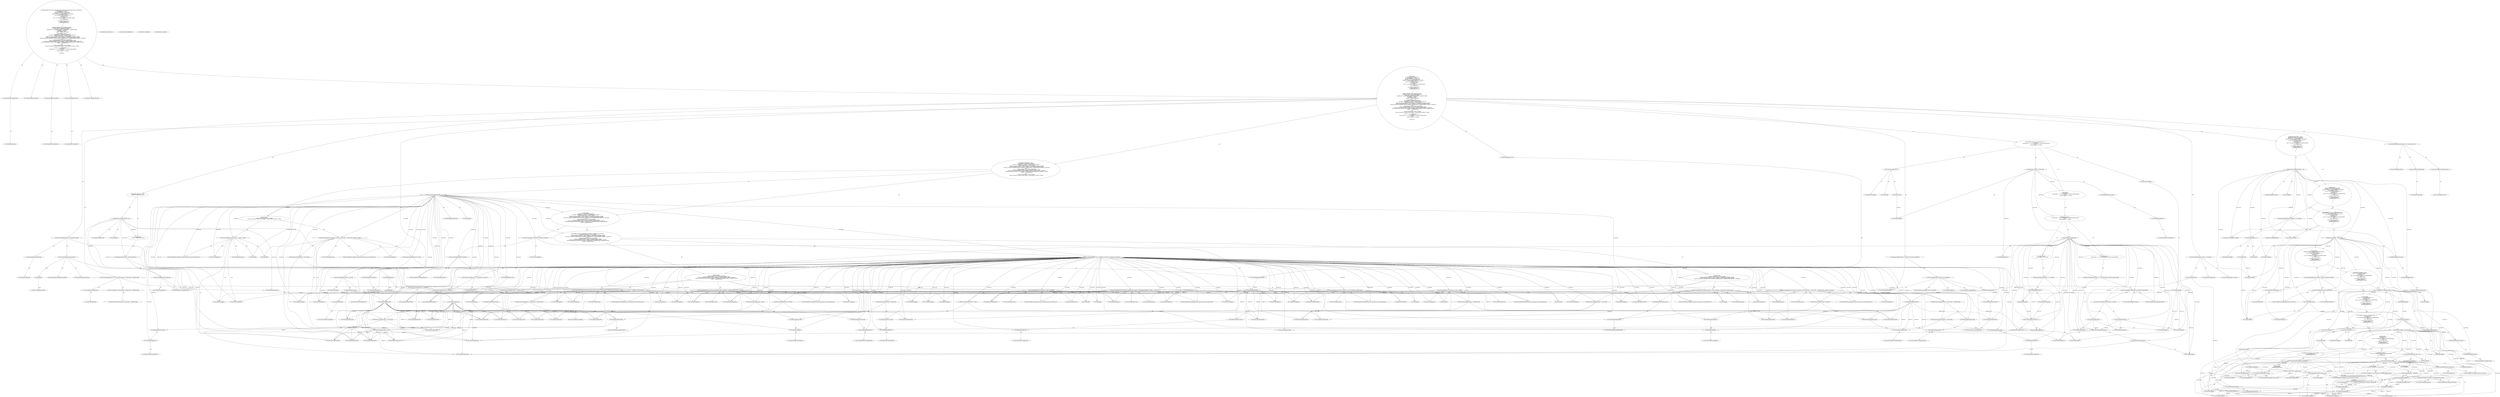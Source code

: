 digraph "getCommandline#?,String[],File[]" {
0 [label="2:CtVirtualElement@String[]" shape=ellipse]
1 [label="2:CtArrayTypeReferenceImpl@String[]" shape=ellipse]
2 [label="2:CtVirtualElement@getCommandline" shape=ellipse]
3 [label="2:CtParameterImpl@String[] srcFiles" shape=ellipse]
4 [label="2:CtArrayTypeReferenceImpl@String[]" shape=ellipse]
5 [label="2:CtParameterImpl@File[] baseDirs" shape=ellipse]
6 [label="2:CtArrayTypeReferenceImpl@File[]" shape=ellipse]
7 [label="2:CtTypeReferenceImpl@TaskException" shape=ellipse]
8 [label="3:CtTypeReferenceImpl@ArrayList" shape=ellipse]
9 [label="3:CtTypeReferenceImpl@ArrayList" shape=ellipse]
10 [label="3:CtConstructorCallImpl@new ArrayList()" shape=ellipse]
11 [label="3:CtVirtualElement@targets" shape=ellipse]
12 [label="3:CtLocalVariableImpl@ArrayList targets = new ArrayList()" shape=ellipse]
13 [label="4:CtFieldReadImpl@targetFilePos" shape=ellipse]
14 [label="4:CtLiteralImpl@null" shape=ellipse]
15 [label="4:CtBinaryOperatorImpl@targetFilePos != null" shape=ellipse]
16 [label="5:CtTypeReferenceImpl@Hashtable" shape=ellipse]
17 [label="5:CtTypeReferenceImpl@Hashtable" shape=ellipse]
18 [label="5:CtConstructorCallImpl@new Hashtable()" shape=ellipse]
19 [label="5:CtVirtualElement@addedFiles" shape=ellipse]
20 [label="5:CtLocalVariableImpl@Hashtable addedFiles = new Hashtable()" shape=ellipse]
21 [label="6:CtTypeReferenceImpl@int" shape=ellipse]
22 [label="6:CtLiteralImpl@0" shape=ellipse]
23 [label="6:CtVirtualElement@i" shape=ellipse]
24 [label="6:CtLocalVariableImpl@int i = 0" shape=ellipse]
25 [label="6:CtVariableReadImpl@i" shape=ellipse]
26 [label="6:CtVariableReadImpl@srcFiles" shape=ellipse]
27 [label="6:CtParameterReferenceImpl@srcFiles" shape=ellipse]
28 [label="6:CtFieldReadImpl@srcFiles.length" shape=ellipse]
29 [label="6:CtBinaryOperatorImpl@i < srcFiles.length" shape=ellipse]
30 [label="6:CtVariableWriteImpl@i" shape=ellipse]
31 [label="6:CtUnaryOperatorImpl@i++" shape=ellipse]
32 [label="7:CtVirtualElement@String[]" shape=ellipse]
33 [label="7:CtArrayTypeReferenceImpl@String[]" shape=ellipse]
34 [label="7:CtExecutableReferenceImpl@mapFileName(java.lang.String)" shape=ellipse]
35 [label="7:CtVirtualElement@mapFileName" shape=ellipse]
36 [label="7:CtFieldReadImpl@mapper" shape=ellipse]
37 [label="7:CtVariableReadImpl@srcFiles" shape=ellipse]
38 [label="7:CtVariableReadImpl@i" shape=ellipse]
39 [label="7:CtArrayReadImpl@srcFiles[i]" shape=ellipse]
40 [label="7:CtInvocationImpl@mapper.mapFileName(srcFiles[i])" shape=ellipse]
41 [label="7:CtVirtualElement@subTargets" shape=ellipse]
42 [label="7:CtLocalVariableImpl@String[] subTargets = mapper.mapFileName(srcFiles[i])" shape=ellipse]
43 [label="8:CtVariableReadImpl@subTargets" shape=ellipse]
44 [label="8:CtLiteralImpl@null" shape=ellipse]
45 [label="8:CtBinaryOperatorImpl@subTargets != null" shape=ellipse]
46 [label="9:CtTypeReferenceImpl@int" shape=ellipse]
47 [label="9:CtLiteralImpl@0" shape=ellipse]
48 [label="9:CtVirtualElement@j" shape=ellipse]
49 [label="9:CtLocalVariableImpl@int j = 0" shape=ellipse]
50 [label="9:CtVariableReadImpl@j" shape=ellipse]
51 [label="9:CtVariableReadImpl@subTargets" shape=ellipse]
52 [label="9:CtLocalVariableReferenceImpl@subTargets" shape=ellipse]
53 [label="9:CtFieldReadImpl@subTargets.length" shape=ellipse]
54 [label="9:CtBinaryOperatorImpl@j < subTargets.length" shape=ellipse]
55 [label="9:CtVariableWriteImpl@j" shape=ellipse]
56 [label="9:CtUnaryOperatorImpl@j++" shape=ellipse]
57 [label="10:CtTypeReferenceImpl@String" shape=ellipse]
58 [label="10:CtLiteralImpl@null" shape=ellipse]
59 [label="10:CtVirtualElement@name" shape=ellipse]
60 [label="10:CtLocalVariableImpl@String name = null" shape=ellipse]
61 [label="11:CtFieldReadImpl@relative" shape=ellipse]
62 [label="11:CtUnaryOperatorImpl@!relative" shape=ellipse]
63 [label="12:CtVariableWriteImpl@name" shape=ellipse]
64 [label="12:CtExecutableReferenceImpl@getAbsolutePath()" shape=ellipse]
65 [label="12:CtVirtualElement@getAbsolutePath" shape=ellipse]
66 [label="12:CtTypeReferenceImpl@File" shape=ellipse]
67 [label="12:CtFieldReadImpl@destDir" shape=ellipse]
68 [label="12:CtVariableReadImpl@subTargets" shape=ellipse]
69 [label="12:CtVariableReadImpl@j" shape=ellipse]
70 [label="12:CtArrayReadImpl@subTargets[j]" shape=ellipse]
71 [label="12:CtConstructorCallImpl@new File(destDir, subTargets[j])" shape=ellipse]
72 [label="12:CtInvocationImpl@new File(destDir, subTargets[j]).getAbsolutePath()" shape=ellipse]
73 [label="12:CtAssignmentImpl@name = new File(destDir, subTargets[j]).getAbsolutePath()" shape=ellipse]
74 [label="11:CtBlockImpl@\{
    name = new File(destDir, subTargets[j]).getAbsolutePath();
\}" shape=ellipse]
75 [label="14:CtVariableWriteImpl@name" shape=ellipse]
76 [label="14:CtVariableReadImpl@subTargets" shape=ellipse]
77 [label="14:CtVariableReadImpl@j" shape=ellipse]
78 [label="14:CtArrayReadImpl@subTargets[j]" shape=ellipse]
79 [label="14:CtAssignmentImpl@name = subTargets[j]" shape=ellipse]
80 [label="13:CtBlockImpl@\{
    name = subTargets[j];
\}" shape=ellipse]
81 [label="11:CtIfImpl@if (!relative) \{
    name = new File(destDir, subTargets[j]).getAbsolutePath();
\} else \{
    name = subTargets[j];
\}" shape=ellipse]
82 [label="16:CtExecutableReferenceImpl@contains(java.lang.String)" shape=ellipse]
83 [label="16:CtVirtualElement@contains" shape=ellipse]
84 [label="16:CtVariableReadImpl@addedFiles" shape=ellipse]
85 [label="16:CtVariableReadImpl@name" shape=ellipse]
86 [label="16:CtInvocationImpl@addedFiles.contains(name)" shape=ellipse]
87 [label="16:CtUnaryOperatorImpl@!addedFiles.contains(name)" shape=ellipse]
88 [label="17:CtExecutableReferenceImpl@add(java.lang.String)" shape=ellipse]
89 [label="17:CtVirtualElement@add" shape=ellipse]
90 [label="17:CtVariableReadImpl@targets" shape=ellipse]
91 [label="17:CtVariableReadImpl@name" shape=ellipse]
92 [label="17:CtInvocationImpl@targets.add(name)" shape=ellipse]
93 [label="18:CtExecutableReferenceImpl@put(java.lang.String,java.lang.String)" shape=ellipse]
94 [label="18:CtVirtualElement@put" shape=ellipse]
95 [label="18:CtVariableReadImpl@addedFiles" shape=ellipse]
96 [label="18:CtVariableReadImpl@name" shape=ellipse]
97 [label="18:CtVariableReadImpl@name" shape=ellipse]
98 [label="18:CtInvocationImpl@addedFiles.put(name, name)" shape=ellipse]
99 [label="16:CtBlockImpl@\{
    targets.add(name);
    addedFiles.put(name, name);
\}" shape=ellipse]
100 [label="16:CtIfImpl@if (!addedFiles.contains(name)) \{
    targets.add(name);
    addedFiles.put(name, name);
\}" shape=ellipse]
101 [label="9:CtBlockImpl@\{
    String name = null;
    if (!relative) \{
        name = new File(destDir, subTargets[j]).getAbsolutePath();
    \} else \{
        name = subTargets[j];
    \}
    if (!addedFiles.contains(name)) \{
        targets.add(name);
        addedFiles.put(name, name);
    \}
\}" shape=ellipse]
102 [label="9:CtForImpl@for (int j = 0; j < subTargets.length; j++) \{
    String name = null;
    if (!relative) \{
        name = new File(destDir, subTargets[j]).getAbsolutePath();
    \} else \{
        name = subTargets[j];
    \}
    if (!addedFiles.contains(name)) \{
        targets.add(name);
        addedFiles.put(name, name);
    \}
\}" shape=ellipse]
103 [label="8:CtBlockImpl@\{
    for (int j = 0; j < subTargets.length; j++) \{
        String name = null;
        if (!relative) \{
            name = new File(destDir, subTargets[j]).getAbsolutePath();
        \} else \{
            name = subTargets[j];
        \}
        if (!addedFiles.contains(name)) \{
            targets.add(name);
            addedFiles.put(name, name);
        \}
    \}
\}" shape=ellipse]
104 [label="8:CtIfImpl@if (subTargets != null) \{
    for (int j = 0; j < subTargets.length; j++) \{
        String name = null;
        if (!relative) \{
            name = new File(destDir, subTargets[j]).getAbsolutePath();
        \} else \{
            name = subTargets[j];
        \}
        if (!addedFiles.contains(name)) \{
            targets.add(name);
            addedFiles.put(name, name);
        \}
    \}
\}" shape=ellipse]
105 [label="6:CtBlockImpl@\{
    String[] subTargets = mapper.mapFileName(srcFiles[i]);
    if (subTargets != null) \{
        for (int j = 0; j < subTargets.length; j++) \{
            String name = null;
            if (!relative) \{
                name = new File(destDir, subTargets[j]).getAbsolutePath();
            \} else \{
                name = subTargets[j];
            \}
            if (!addedFiles.contains(name)) \{
                targets.add(name);
                addedFiles.put(name, name);
            \}
        \}
    \}
\}" shape=ellipse]
106 [label="6:CtForImpl@for (int i = 0; i < srcFiles.length; i++) \{
    String[] subTargets = mapper.mapFileName(srcFiles[i]);
    if (subTargets != null) \{
        for (int j = 0; j < subTargets.length; j++) \{
            String name = null;
            if (!relative) \{
                name = new File(destDir, subTargets[j]).getAbsolutePath();
            \} else \{
                name = subTargets[j];
            \}
            if (!addedFiles.contains(name)) \{
                targets.add(name);
                addedFiles.put(name, name);
            \}
        \}
    \}
\}" shape=ellipse]
107 [label="4:CtBlockImpl@\{
    Hashtable addedFiles = new Hashtable();
    for (int i = 0; i < srcFiles.length; i++) \{
        String[] subTargets = mapper.mapFileName(srcFiles[i]);
        if (subTargets != null) \{
            for (int j = 0; j < subTargets.length; j++) \{
                String name = null;
                if (!relative) \{
                    name = new File(destDir, subTargets[j]).getAbsolutePath();
                \} else \{
                    name = subTargets[j];
                \}
                if (!addedFiles.contains(name)) \{
                    targets.add(name);
                    addedFiles.put(name, name);
                \}
            \}
        \}
    \}
\}" shape=ellipse]
108 [label="4:CtIfImpl@if (targetFilePos != null) \{
    Hashtable addedFiles = new Hashtable();
    for (int i = 0; i < srcFiles.length; i++) \{
        String[] subTargets = mapper.mapFileName(srcFiles[i]);
        if (subTargets != null) \{
            for (int j = 0; j < subTargets.length; j++) \{
                String name = null;
                if (!relative) \{
                    name = new File(destDir, subTargets[j]).getAbsolutePath();
                \} else \{
                    name = subTargets[j];
                \}
                if (!addedFiles.contains(name)) \{
                    targets.add(name);
                    addedFiles.put(name, name);
                \}
            \}
        \}
    \}
\}" shape=ellipse]
109 [label="24:CtVirtualElement@String[]" shape=ellipse]
110 [label="24:CtArrayTypeReferenceImpl@String[]" shape=ellipse]
111 [label="24:CtNewArrayImpl@new String[targets.size()]" shape=ellipse]
112 [label="24:CtInvocationImpl@targets.size()" shape=ellipse]
113 [label="24:CtVirtualElement@targetFiles" shape=ellipse]
114 [label="24:CtLocalVariableImpl@String[] targetFiles = new String[targets.size()]" shape=ellipse]
115 [label="25:CtVariableWriteImpl@targetFiles" shape=ellipse]
116 [label="25:CtExecutableReferenceImpl@toArray(java.lang.String[])" shape=ellipse]
117 [label="25:CtVirtualElement@toArray" shape=ellipse]
118 [label="25:CtVariableReadImpl@targets" shape=ellipse]
119 [label="25:CtVariableReadImpl@targetFiles" shape=ellipse]
120 [label="25:CtInvocationImpl@((String[]) (targets.toArray(targetFiles)))" shape=ellipse]
121 [label="25:CtArrayTypeReferenceImpl@String[]" shape=ellipse]
122 [label="25:CtAssignmentImpl@targetFiles = ((String[]) (targets.toArray(targetFiles)))" shape=ellipse]
123 [label="26:CtVirtualElement@String[]" shape=ellipse]
124 [label="26:CtArrayTypeReferenceImpl@String[]" shape=ellipse]
125 [label="26:CtExecutableReferenceImpl@getCommandline()" shape=ellipse]
126 [label="26:CtVirtualElement@getCommandline" shape=ellipse]
127 [label="26:CtFieldReadImpl@cmdl" shape=ellipse]
128 [label="26:CtInvocationImpl@cmdl.getCommandline()" shape=ellipse]
129 [label="26:CtVirtualElement@orig" shape=ellipse]
130 [label="26:CtLocalVariableImpl@String[] orig = cmdl.getCommandline()" shape=ellipse]
131 [label="27:CtVirtualElement@String[]" shape=ellipse]
132 [label="27:CtArrayTypeReferenceImpl@String[]" shape=ellipse]
133 [label="27:CtNewArrayImpl@new String[(orig.length + srcFiles.length) + targetFiles.length]" shape=ellipse]
134 [label="27:CtBinaryOperatorImpl@(orig.length + srcFiles.length) + targetFiles.length" shape=ellipse]
135 [label="27:CtVirtualElement@result" shape=ellipse]
136 [label="27:CtLocalVariableImpl@String[] result = new String[(orig.length + srcFiles.length) + targetFiles.length]" shape=ellipse]
137 [label="28:CtTypeReferenceImpl@int" shape=ellipse]
138 [label="28:CtVariableReadImpl@orig" shape=ellipse]
139 [label="28:CtLocalVariableReferenceImpl@orig" shape=ellipse]
140 [label="28:CtFieldReadImpl@orig.length" shape=ellipse]
141 [label="28:CtVirtualElement@srcIndex" shape=ellipse]
142 [label="28:CtLocalVariableImpl@int srcIndex = orig.length" shape=ellipse]
143 [label="29:CtFieldReadImpl@srcFilePos" shape=ellipse]
144 [label="29:CtLiteralImpl@null" shape=ellipse]
145 [label="29:CtBinaryOperatorImpl@srcFilePos != null" shape=ellipse]
146 [label="30:CtVariableWriteImpl@srcIndex" shape=ellipse]
147 [label="30:CtExecutableReferenceImpl@getPosition()" shape=ellipse]
148 [label="30:CtVirtualElement@getPosition" shape=ellipse]
149 [label="30:CtFieldReadImpl@srcFilePos" shape=ellipse]
150 [label="30:CtInvocationImpl@srcFilePos.getPosition()" shape=ellipse]
151 [label="30:CtAssignmentImpl@srcIndex = srcFilePos.getPosition()" shape=ellipse]
152 [label="29:CtBlockImpl@\{
    srcIndex = srcFilePos.getPosition();
\}" shape=ellipse]
153 [label="29:CtIfImpl@if (srcFilePos != null) \{
    srcIndex = srcFilePos.getPosition();
\}" shape=ellipse]
154 [label="32:CtFieldReadImpl@targetFilePos" shape=ellipse]
155 [label="32:CtLiteralImpl@null" shape=ellipse]
156 [label="32:CtBinaryOperatorImpl@targetFilePos != null" shape=ellipse]
157 [label="33:CtTypeReferenceImpl@int" shape=ellipse]
158 [label="33:CtExecutableReferenceImpl@getPosition()" shape=ellipse]
159 [label="33:CtVirtualElement@getPosition" shape=ellipse]
160 [label="33:CtFieldReadImpl@targetFilePos" shape=ellipse]
161 [label="33:CtInvocationImpl@targetFilePos.getPosition()" shape=ellipse]
162 [label="33:CtVirtualElement@targetIndex" shape=ellipse]
163 [label="33:CtLocalVariableImpl@int targetIndex = targetFilePos.getPosition()" shape=ellipse]
164 [label="34:CtVariableReadImpl@srcIndex" shape=ellipse]
165 [label="34:CtVariableReadImpl@targetIndex" shape=ellipse]
166 [label="34:CtBinaryOperatorImpl@(srcIndex < targetIndex)" shape=ellipse]
167 [label="34:CtVariableReadImpl@srcIndex" shape=ellipse]
168 [label="34:CtVariableReadImpl@targetIndex" shape=ellipse]
169 [label="34:CtBinaryOperatorImpl@(srcIndex == targetIndex)" shape=ellipse]
170 [label="34:CtFieldReadImpl@srcIsFirst" shape=ellipse]
171 [label="34:CtBinaryOperatorImpl@((srcIndex == targetIndex) && srcIsFirst)" shape=ellipse]
172 [label="34:CtBinaryOperatorImpl@(srcIndex < targetIndex) || ((srcIndex == targetIndex) && srcIsFirst)" shape=ellipse]
173 [label="35:CtExecutableReferenceImpl@arraycopy(java.lang.Object,int,java.lang.Object,int,int)" shape=ellipse]
174 [label="35:CtVirtualElement@arraycopy" shape=ellipse]
175 [label="35:CtTypeAccessImpl@System" shape=ellipse]
176 [label="35:CtVariableReadImpl@orig" shape=ellipse]
177 [label="35:CtLiteralImpl@0" shape=ellipse]
178 [label="35:CtVariableReadImpl@result" shape=ellipse]
179 [label="35:CtLiteralImpl@0" shape=ellipse]
180 [label="35:CtVariableReadImpl@srcIndex" shape=ellipse]
181 [label="35:CtInvocationImpl@System.arraycopy(orig, 0, result, 0, srcIndex)" shape=ellipse]
182 [label="36:CtExecutableReferenceImpl@arraycopy(java.lang.Object,int,java.lang.Object,int,int)" shape=ellipse]
183 [label="36:CtVirtualElement@arraycopy" shape=ellipse]
184 [label="36:CtTypeAccessImpl@System" shape=ellipse]
185 [label="37:CtVariableReadImpl@orig" shape=ellipse]
186 [label="37:CtVariableReadImpl@srcIndex" shape=ellipse]
187 [label="37:CtVariableReadImpl@result" shape=ellipse]
188 [label="37:CtVariableReadImpl@srcIndex" shape=ellipse]
189 [label="37:CtVariableReadImpl@srcFiles" shape=ellipse]
190 [label="37:CtParameterReferenceImpl@srcFiles" shape=ellipse]
191 [label="37:CtFieldReadImpl@srcFiles.length" shape=ellipse]
192 [label="37:CtBinaryOperatorImpl@srcIndex + srcFiles.length" shape=ellipse]
193 [label="37:CtVariableReadImpl@targetIndex" shape=ellipse]
194 [label="37:CtVariableReadImpl@srcIndex" shape=ellipse]
195 [label="37:CtBinaryOperatorImpl@targetIndex - srcIndex" shape=ellipse]
196 [label="36:CtInvocationImpl@System.arraycopy(orig, srcIndex, result, srcIndex + srcFiles.length, targetIndex - srcIndex)" shape=ellipse]
197 [label="38:CtExecutableReferenceImpl@arraycopy(java.lang.Object,int,java.lang.Object,int,int)" shape=ellipse]
198 [label="38:CtVirtualElement@arraycopy" shape=ellipse]
199 [label="38:CtTypeAccessImpl@System" shape=ellipse]
200 [label="38:CtVariableReadImpl@targetFiles" shape=ellipse]
201 [label="38:CtLiteralImpl@0" shape=ellipse]
202 [label="38:CtVariableReadImpl@result" shape=ellipse]
203 [label="38:CtVariableReadImpl@targetIndex" shape=ellipse]
204 [label="38:CtVariableReadImpl@srcFiles" shape=ellipse]
205 [label="38:CtParameterReferenceImpl@srcFiles" shape=ellipse]
206 [label="38:CtFieldReadImpl@srcFiles.length" shape=ellipse]
207 [label="38:CtBinaryOperatorImpl@targetIndex + srcFiles.length" shape=ellipse]
208 [label="38:CtVariableReadImpl@targetFiles" shape=ellipse]
209 [label="38:CtLocalVariableReferenceImpl@targetFiles" shape=ellipse]
210 [label="38:CtFieldReadImpl@targetFiles.length" shape=ellipse]
211 [label="38:CtInvocationImpl@System.arraycopy(targetFiles, 0, result, targetIndex + srcFiles.length, targetFiles.length)" shape=ellipse]
212 [label="39:CtExecutableReferenceImpl@arraycopy(java.lang.Object,int,java.lang.Object,int,int)" shape=ellipse]
213 [label="39:CtVirtualElement@arraycopy" shape=ellipse]
214 [label="39:CtTypeAccessImpl@System" shape=ellipse]
215 [label="40:CtVariableReadImpl@orig" shape=ellipse]
216 [label="41:CtVariableReadImpl@targetIndex" shape=ellipse]
217 [label="42:CtVariableReadImpl@result" shape=ellipse]
218 [label="43:CtVariableReadImpl@targetIndex" shape=ellipse]
219 [label="43:CtVariableReadImpl@srcFiles" shape=ellipse]
220 [label="43:CtParameterReferenceImpl@srcFiles" shape=ellipse]
221 [label="43:CtFieldReadImpl@srcFiles.length" shape=ellipse]
222 [label="43:CtBinaryOperatorImpl@(targetIndex + srcFiles.length)" shape=ellipse]
223 [label="43:CtVariableReadImpl@targetFiles" shape=ellipse]
224 [label="43:CtLocalVariableReferenceImpl@targetFiles" shape=ellipse]
225 [label="43:CtFieldReadImpl@targetFiles.length" shape=ellipse]
226 [label="43:CtBinaryOperatorImpl@(targetIndex + srcFiles.length) + targetFiles.length" shape=ellipse]
227 [label="44:CtVariableReadImpl@orig" shape=ellipse]
228 [label="44:CtLocalVariableReferenceImpl@orig" shape=ellipse]
229 [label="44:CtFieldReadImpl@orig.length" shape=ellipse]
230 [label="44:CtVariableReadImpl@targetIndex" shape=ellipse]
231 [label="44:CtBinaryOperatorImpl@orig.length - targetIndex" shape=ellipse]
232 [label="39:CtInvocationImpl@System.arraycopy(orig, targetIndex, result, (targetIndex + srcFiles.length) + targetFiles.length, orig.length - targetIndex)" shape=ellipse]
233 [label="34:CtBlockImpl@\{
    System.arraycopy(orig, 0, result, 0, srcIndex);
    System.arraycopy(orig, srcIndex, result, srcIndex + srcFiles.length, targetIndex - srcIndex);
    System.arraycopy(targetFiles, 0, result, targetIndex + srcFiles.length, targetFiles.length);
    System.arraycopy(orig, targetIndex, result, (targetIndex + srcFiles.length) + targetFiles.length, orig.length - targetIndex);
\}" shape=ellipse]
234 [label="46:CtExecutableReferenceImpl@arraycopy(java.lang.Object,int,java.lang.Object,int,int)" shape=ellipse]
235 [label="46:CtVirtualElement@arraycopy" shape=ellipse]
236 [label="46:CtTypeAccessImpl@System" shape=ellipse]
237 [label="46:CtVariableReadImpl@orig" shape=ellipse]
238 [label="46:CtLiteralImpl@0" shape=ellipse]
239 [label="46:CtVariableReadImpl@result" shape=ellipse]
240 [label="46:CtLiteralImpl@0" shape=ellipse]
241 [label="46:CtVariableReadImpl@targetIndex" shape=ellipse]
242 [label="46:CtInvocationImpl@System.arraycopy(orig, 0, result, 0, targetIndex)" shape=ellipse]
243 [label="47:CtExecutableReferenceImpl@arraycopy(java.lang.Object,int,java.lang.Object,int,int)" shape=ellipse]
244 [label="47:CtVirtualElement@arraycopy" shape=ellipse]
245 [label="47:CtTypeAccessImpl@System" shape=ellipse]
246 [label="47:CtVariableReadImpl@targetFiles" shape=ellipse]
247 [label="47:CtLiteralImpl@0" shape=ellipse]
248 [label="47:CtVariableReadImpl@result" shape=ellipse]
249 [label="47:CtVariableReadImpl@targetIndex" shape=ellipse]
250 [label="47:CtVariableReadImpl@targetFiles" shape=ellipse]
251 [label="47:CtLocalVariableReferenceImpl@targetFiles" shape=ellipse]
252 [label="47:CtFieldReadImpl@targetFiles.length" shape=ellipse]
253 [label="47:CtInvocationImpl@System.arraycopy(targetFiles, 0, result, targetIndex, targetFiles.length)" shape=ellipse]
254 [label="48:CtExecutableReferenceImpl@arraycopy(java.lang.Object,int,java.lang.Object,int,int)" shape=ellipse]
255 [label="48:CtVirtualElement@arraycopy" shape=ellipse]
256 [label="48:CtTypeAccessImpl@System" shape=ellipse]
257 [label="49:CtVariableReadImpl@orig" shape=ellipse]
258 [label="49:CtVariableReadImpl@targetIndex" shape=ellipse]
259 [label="49:CtVariableReadImpl@result" shape=ellipse]
260 [label="49:CtVariableReadImpl@targetIndex" shape=ellipse]
261 [label="49:CtVariableReadImpl@targetFiles" shape=ellipse]
262 [label="49:CtLocalVariableReferenceImpl@targetFiles" shape=ellipse]
263 [label="49:CtFieldReadImpl@targetFiles.length" shape=ellipse]
264 [label="49:CtBinaryOperatorImpl@targetIndex + targetFiles.length" shape=ellipse]
265 [label="49:CtVariableReadImpl@srcIndex" shape=ellipse]
266 [label="49:CtVariableReadImpl@targetIndex" shape=ellipse]
267 [label="49:CtBinaryOperatorImpl@srcIndex - targetIndex" shape=ellipse]
268 [label="48:CtInvocationImpl@System.arraycopy(orig, targetIndex, result, targetIndex + targetFiles.length, srcIndex - targetIndex)" shape=ellipse]
269 [label="50:CtExecutableReferenceImpl@arraycopy(java.lang.Object,int,java.lang.Object,int,int)" shape=ellipse]
270 [label="50:CtVirtualElement@arraycopy" shape=ellipse]
271 [label="50:CtTypeAccessImpl@System" shape=ellipse]
272 [label="51:CtVariableReadImpl@orig" shape=ellipse]
273 [label="52:CtVariableReadImpl@srcIndex" shape=ellipse]
274 [label="53:CtVariableReadImpl@result" shape=ellipse]
275 [label="54:CtVariableReadImpl@srcIndex" shape=ellipse]
276 [label="54:CtVariableReadImpl@srcFiles" shape=ellipse]
277 [label="54:CtParameterReferenceImpl@srcFiles" shape=ellipse]
278 [label="54:CtFieldReadImpl@srcFiles.length" shape=ellipse]
279 [label="54:CtBinaryOperatorImpl@(srcIndex + srcFiles.length)" shape=ellipse]
280 [label="54:CtVariableReadImpl@targetFiles" shape=ellipse]
281 [label="54:CtLocalVariableReferenceImpl@targetFiles" shape=ellipse]
282 [label="54:CtFieldReadImpl@targetFiles.length" shape=ellipse]
283 [label="54:CtBinaryOperatorImpl@(srcIndex + srcFiles.length) + targetFiles.length" shape=ellipse]
284 [label="55:CtVariableReadImpl@orig" shape=ellipse]
285 [label="55:CtLocalVariableReferenceImpl@orig" shape=ellipse]
286 [label="55:CtFieldReadImpl@orig.length" shape=ellipse]
287 [label="55:CtVariableReadImpl@srcIndex" shape=ellipse]
288 [label="55:CtBinaryOperatorImpl@orig.length - srcIndex" shape=ellipse]
289 [label="50:CtInvocationImpl@System.arraycopy(orig, srcIndex, result, (srcIndex + srcFiles.length) + targetFiles.length, orig.length - srcIndex)" shape=ellipse]
290 [label="56:CtVariableWriteImpl@srcIndex" shape=ellipse]
291 [label="56:CtVariableReadImpl@targetFiles" shape=ellipse]
292 [label="56:CtLocalVariableReferenceImpl@targetFiles" shape=ellipse]
293 [label="56:CtFieldReadImpl@targetFiles.length" shape=ellipse]
294 [label="56:CtOperatorAssignmentImpl@srcIndex += targetFiles.length" shape=ellipse]
295 [label="45:CtBlockImpl@\{
    System.arraycopy(orig, 0, result, 0, targetIndex);
    System.arraycopy(targetFiles, 0, result, targetIndex, targetFiles.length);
    System.arraycopy(orig, targetIndex, result, targetIndex + targetFiles.length, srcIndex - targetIndex);
    System.arraycopy(orig, srcIndex, result, (srcIndex + srcFiles.length) + targetFiles.length, orig.length - srcIndex);
    srcIndex += targetFiles.length;
\}" shape=ellipse]
296 [label="34:CtIfImpl@if ((srcIndex < targetIndex) || ((srcIndex == targetIndex) && srcIsFirst)) \{
    System.arraycopy(orig, 0, result, 0, srcIndex);
    System.arraycopy(orig, srcIndex, result, srcIndex + srcFiles.length, targetIndex - srcIndex);
    System.arraycopy(targetFiles, 0, result, targetIndex + srcFiles.length, targetFiles.length);
    System.arraycopy(orig, targetIndex, result, (targetIndex + srcFiles.length) + targetFiles.length, orig.length - targetIndex);
\} else \{
    System.arraycopy(orig, 0, result, 0, targetIndex);
    System.arraycopy(targetFiles, 0, result, targetIndex, targetFiles.length);
    System.arraycopy(orig, targetIndex, result, targetIndex + targetFiles.length, srcIndex - targetIndex);
    System.arraycopy(orig, srcIndex, result, (srcIndex + srcFiles.length) + targetFiles.length, orig.length - srcIndex);
    srcIndex += targetFiles.length;
\}" shape=ellipse]
297 [label="32:CtBlockImpl@\{
    int targetIndex = targetFilePos.getPosition();
    if ((srcIndex < targetIndex) || ((srcIndex == targetIndex) && srcIsFirst)) \{
        System.arraycopy(orig, 0, result, 0, srcIndex);
        System.arraycopy(orig, srcIndex, result, srcIndex + srcFiles.length, targetIndex - srcIndex);
        System.arraycopy(targetFiles, 0, result, targetIndex + srcFiles.length, targetFiles.length);
        System.arraycopy(orig, targetIndex, result, (targetIndex + srcFiles.length) + targetFiles.length, orig.length - targetIndex);
    \} else \{
        System.arraycopy(orig, 0, result, 0, targetIndex);
        System.arraycopy(targetFiles, 0, result, targetIndex, targetFiles.length);
        System.arraycopy(orig, targetIndex, result, targetIndex + targetFiles.length, srcIndex - targetIndex);
        System.arraycopy(orig, srcIndex, result, (srcIndex + srcFiles.length) + targetFiles.length, orig.length - srcIndex);
        srcIndex += targetFiles.length;
    \}
\}" shape=ellipse]
298 [label="59:CtExecutableReferenceImpl@arraycopy(java.lang.Object,int,java.lang.Object,int,int)" shape=ellipse]
299 [label="59:CtVirtualElement@arraycopy" shape=ellipse]
300 [label="59:CtTypeAccessImpl@System" shape=ellipse]
301 [label="59:CtVariableReadImpl@orig" shape=ellipse]
302 [label="59:CtLiteralImpl@0" shape=ellipse]
303 [label="59:CtVariableReadImpl@result" shape=ellipse]
304 [label="59:CtLiteralImpl@0" shape=ellipse]
305 [label="59:CtVariableReadImpl@srcIndex" shape=ellipse]
306 [label="59:CtInvocationImpl@System.arraycopy(orig, 0, result, 0, srcIndex)" shape=ellipse]
307 [label="60:CtExecutableReferenceImpl@arraycopy(java.lang.Object,int,java.lang.Object,int,int)" shape=ellipse]
308 [label="60:CtVirtualElement@arraycopy" shape=ellipse]
309 [label="60:CtTypeAccessImpl@System" shape=ellipse]
310 [label="60:CtVariableReadImpl@orig" shape=ellipse]
311 [label="60:CtVariableReadImpl@srcIndex" shape=ellipse]
312 [label="60:CtVariableReadImpl@result" shape=ellipse]
313 [label="60:CtVariableReadImpl@srcIndex" shape=ellipse]
314 [label="60:CtVariableReadImpl@srcFiles" shape=ellipse]
315 [label="60:CtParameterReferenceImpl@srcFiles" shape=ellipse]
316 [label="60:CtFieldReadImpl@srcFiles.length" shape=ellipse]
317 [label="60:CtBinaryOperatorImpl@srcIndex + srcFiles.length" shape=ellipse]
318 [label="60:CtVariableReadImpl@orig" shape=ellipse]
319 [label="60:CtLocalVariableReferenceImpl@orig" shape=ellipse]
320 [label="60:CtFieldReadImpl@orig.length" shape=ellipse]
321 [label="60:CtVariableReadImpl@srcIndex" shape=ellipse]
322 [label="60:CtBinaryOperatorImpl@orig.length - srcIndex" shape=ellipse]
323 [label="60:CtInvocationImpl@System.arraycopy(orig, srcIndex, result, srcIndex + srcFiles.length, orig.length - srcIndex)" shape=ellipse]
324 [label="58:CtBlockImpl@\{
    System.arraycopy(orig, 0, result, 0, srcIndex);
    System.arraycopy(orig, srcIndex, result, srcIndex + srcFiles.length, orig.length - srcIndex);
\}" shape=ellipse]
325 [label="32:CtIfImpl@if (targetFilePos != null) \{
    int targetIndex = targetFilePos.getPosition();
    if ((srcIndex < targetIndex) || ((srcIndex == targetIndex) && srcIsFirst)) \{
        System.arraycopy(orig, 0, result, 0, srcIndex);
        System.arraycopy(orig, srcIndex, result, srcIndex + srcFiles.length, targetIndex - srcIndex);
        System.arraycopy(targetFiles, 0, result, targetIndex + srcFiles.length, targetFiles.length);
        System.arraycopy(orig, targetIndex, result, (targetIndex + srcFiles.length) + targetFiles.length, orig.length - targetIndex);
    \} else \{
        System.arraycopy(orig, 0, result, 0, targetIndex);
        System.arraycopy(targetFiles, 0, result, targetIndex, targetFiles.length);
        System.arraycopy(orig, targetIndex, result, targetIndex + targetFiles.length, srcIndex - targetIndex);
        System.arraycopy(orig, srcIndex, result, (srcIndex + srcFiles.length) + targetFiles.length, orig.length - srcIndex);
        srcIndex += targetFiles.length;
    \}
\} else \{
    System.arraycopy(orig, 0, result, 0, srcIndex);
    System.arraycopy(orig, srcIndex, result, srcIndex + srcFiles.length, orig.length - srcIndex);
\}" shape=ellipse]
326 [label="62:CtTypeReferenceImpl@int" shape=ellipse]
327 [label="62:CtLiteralImpl@0" shape=ellipse]
328 [label="62:CtVirtualElement@i" shape=ellipse]
329 [label="62:CtLocalVariableImpl@int i = 0" shape=ellipse]
330 [label="62:CtVariableReadImpl@i" shape=ellipse]
331 [label="62:CtVariableReadImpl@srcFiles" shape=ellipse]
332 [label="62:CtParameterReferenceImpl@srcFiles" shape=ellipse]
333 [label="62:CtFieldReadImpl@srcFiles.length" shape=ellipse]
334 [label="62:CtBinaryOperatorImpl@i < srcFiles.length" shape=ellipse]
335 [label="62:CtVariableWriteImpl@i" shape=ellipse]
336 [label="62:CtUnaryOperatorImpl@i++" shape=ellipse]
337 [label="63:CtFieldReadImpl@relative" shape=ellipse]
338 [label="63:CtUnaryOperatorImpl@!relative" shape=ellipse]
339 [label="64:CtVariableReadImpl@result" shape=ellipse]
340 [label="64:CtVariableReadImpl@srcIndex" shape=ellipse]
341 [label="64:CtVariableReadImpl@i" shape=ellipse]
342 [label="64:CtBinaryOperatorImpl@srcIndex + i" shape=ellipse]
343 [label="64:CtArrayWriteImpl@result[srcIndex + i]" shape=ellipse]
344 [label="64:CtExecutableReferenceImpl@getAbsolutePath()" shape=ellipse]
345 [label="64:CtVirtualElement@getAbsolutePath" shape=ellipse]
346 [label="64:CtTypeReferenceImpl@File" shape=ellipse]
347 [label="64:CtVariableReadImpl@baseDirs" shape=ellipse]
348 [label="64:CtVariableReadImpl@i" shape=ellipse]
349 [label="64:CtArrayReadImpl@baseDirs[i]" shape=ellipse]
350 [label="64:CtVariableReadImpl@srcFiles" shape=ellipse]
351 [label="64:CtVariableReadImpl@i" shape=ellipse]
352 [label="64:CtArrayReadImpl@srcFiles[i]" shape=ellipse]
353 [label="64:CtConstructorCallImpl@new File(baseDirs[i], srcFiles[i])" shape=ellipse]
354 [label="64:CtInvocationImpl@new File(baseDirs[i], srcFiles[i]).getAbsolutePath()" shape=ellipse]
355 [label="64:CtAssignmentImpl@result[srcIndex + i] = new File(baseDirs[i], srcFiles[i]).getAbsolutePath()" shape=ellipse]
356 [label="63:CtBlockImpl@\{
    result[srcIndex + i] = new File(baseDirs[i], srcFiles[i]).getAbsolutePath();
\}" shape=ellipse]
357 [label="66:CtVariableReadImpl@result" shape=ellipse]
358 [label="66:CtVariableReadImpl@srcIndex" shape=ellipse]
359 [label="66:CtVariableReadImpl@i" shape=ellipse]
360 [label="66:CtBinaryOperatorImpl@srcIndex + i" shape=ellipse]
361 [label="66:CtArrayWriteImpl@result[srcIndex + i]" shape=ellipse]
362 [label="66:CtVariableReadImpl@srcFiles" shape=ellipse]
363 [label="66:CtVariableReadImpl@i" shape=ellipse]
364 [label="66:CtArrayReadImpl@srcFiles[i]" shape=ellipse]
365 [label="66:CtAssignmentImpl@result[srcIndex + i] = srcFiles[i]" shape=ellipse]
366 [label="65:CtBlockImpl@\{
    result[srcIndex + i] = srcFiles[i];
\}" shape=ellipse]
367 [label="63:CtIfImpl@if (!relative) \{
    result[srcIndex + i] = new File(baseDirs[i], srcFiles[i]).getAbsolutePath();
\} else \{
    result[srcIndex + i] = srcFiles[i];
\}" shape=ellipse]
368 [label="62:CtBlockImpl@\{
    if (!relative) \{
        result[srcIndex + i] = new File(baseDirs[i], srcFiles[i]).getAbsolutePath();
    \} else \{
        result[srcIndex + i] = srcFiles[i];
    \}
\}" shape=ellipse]
369 [label="62:CtForImpl@for (int i = 0; i < srcFiles.length; i++) \{
    if (!relative) \{
        result[srcIndex + i] = new File(baseDirs[i], srcFiles[i]).getAbsolutePath();
    \} else \{
        result[srcIndex + i] = srcFiles[i];
    \}
\}" shape=ellipse]
370 [label="69:CtVariableReadImpl@result" shape=ellipse]
371 [label="69:CtReturnImpl@return result" shape=ellipse]
372 [label="2:CtBlockImpl@\{
    ArrayList targets = new ArrayList();
    if (targetFilePos != null) \{
        Hashtable addedFiles = new Hashtable();
        for (int i = 0; i < srcFiles.length; i++) \{
            String[] subTargets = mapper.mapFileName(srcFiles[i]);
            if (subTargets != null) \{
                for (int j = 0; j < subTargets.length; j++) \{
                    String name = null;
                    if (!relative) \{
                        name = new File(destDir, subTargets[j]).getAbsolutePath();
                    \} else \{
                        name = subTargets[j];
                    \}
                    if (!addedFiles.contains(name)) \{
                        targets.add(name);
                        addedFiles.put(name, name);
                    \}
                \}
            \}
        \}
    \}
    String[] targetFiles = new String[targets.size()];
    targetFiles = ((String[]) (targets.toArray(targetFiles)));
    String[] orig = cmdl.getCommandline();
    String[] result = new String[(orig.length + srcFiles.length) + targetFiles.length];
    int srcIndex = orig.length;
    if (srcFilePos != null) \{
        srcIndex = srcFilePos.getPosition();
    \}
    if (targetFilePos != null) \{
        int targetIndex = targetFilePos.getPosition();
        if ((srcIndex < targetIndex) || ((srcIndex == targetIndex) && srcIsFirst)) \{
            System.arraycopy(orig, 0, result, 0, srcIndex);
            System.arraycopy(orig, srcIndex, result, srcIndex + srcFiles.length, targetIndex - srcIndex);
            System.arraycopy(targetFiles, 0, result, targetIndex + srcFiles.length, targetFiles.length);
            System.arraycopy(orig, targetIndex, result, (targetIndex + srcFiles.length) + targetFiles.length, orig.length - targetIndex);
        \} else \{
            System.arraycopy(orig, 0, result, 0, targetIndex);
            System.arraycopy(targetFiles, 0, result, targetIndex, targetFiles.length);
            System.arraycopy(orig, targetIndex, result, targetIndex + targetFiles.length, srcIndex - targetIndex);
            System.arraycopy(orig, srcIndex, result, (srcIndex + srcFiles.length) + targetFiles.length, orig.length - srcIndex);
            srcIndex += targetFiles.length;
        \}
    \} else \{
        System.arraycopy(orig, 0, result, 0, srcIndex);
        System.arraycopy(orig, srcIndex, result, srcIndex + srcFiles.length, orig.length - srcIndex);
    \}
    for (int i = 0; i < srcFiles.length; i++) \{
        if (!relative) \{
            result[srcIndex + i] = new File(baseDirs[i], srcFiles[i]).getAbsolutePath();
        \} else \{
            result[srcIndex + i] = srcFiles[i];
        \}
    \}
    return result;
\}" shape=ellipse]
373 [label="2:CtMethodImpl@protected String[] getCommandline(String[] srcFiles, File[] baseDirs) throws TaskException \{
    ArrayList targets = new ArrayList();
    if (targetFilePos != null) \{
        Hashtable addedFiles = new Hashtable();
        for (int i = 0; i < srcFiles.length; i++) \{
            String[] subTargets = mapper.mapFileName(srcFiles[i]);
            if (subTargets != null) \{
                for (int j = 0; j < subTargets.length; j++) \{
                    String name = null;
                    if (!relative) \{
                        name = new File(destDir, subTargets[j]).getAbsolutePath();
                    \} else \{
                        name = subTargets[j];
                    \}
                    if (!addedFiles.contains(name)) \{
                        targets.add(name);
                        addedFiles.put(name, name);
                    \}
                \}
            \}
        \}
    \}
    String[] targetFiles = new String[targets.size()];
    targetFiles = ((String[]) (targets.toArray(targetFiles)));
    String[] orig = cmdl.getCommandline();
    String[] result = new String[(orig.length + srcFiles.length) + targetFiles.length];
    int srcIndex = orig.length;
    if (srcFilePos != null) \{
        srcIndex = srcFilePos.getPosition();
    \}
    if (targetFilePos != null) \{
        int targetIndex = targetFilePos.getPosition();
        if ((srcIndex < targetIndex) || ((srcIndex == targetIndex) && srcIsFirst)) \{
            System.arraycopy(orig, 0, result, 0, srcIndex);
            System.arraycopy(orig, srcIndex, result, srcIndex + srcFiles.length, targetIndex - srcIndex);
            System.arraycopy(targetFiles, 0, result, targetIndex + srcFiles.length, targetFiles.length);
            System.arraycopy(orig, targetIndex, result, (targetIndex + srcFiles.length) + targetFiles.length, orig.length - targetIndex);
        \} else \{
            System.arraycopy(orig, 0, result, 0, targetIndex);
            System.arraycopy(targetFiles, 0, result, targetIndex, targetFiles.length);
            System.arraycopy(orig, targetIndex, result, targetIndex + targetFiles.length, srcIndex - targetIndex);
            System.arraycopy(orig, srcIndex, result, (srcIndex + srcFiles.length) + targetFiles.length, orig.length - srcIndex);
            srcIndex += targetFiles.length;
        \}
    \} else \{
        System.arraycopy(orig, 0, result, 0, srcIndex);
        System.arraycopy(orig, srcIndex, result, srcIndex + srcFiles.length, orig.length - srcIndex);
    \}
    for (int i = 0; i < srcFiles.length; i++) \{
        if (!relative) \{
            result[srcIndex + i] = new File(baseDirs[i], srcFiles[i]).getAbsolutePath();
        \} else \{
            result[srcIndex + i] = srcFiles[i];
        \}
    \}
    return result;
\}" shape=ellipse]
374 [label="26:Delete@DELETE" shape=ellipse]
375 [label="26:Insert@INSERT" shape=ellipse]
376 [label="26:CtInvocationImpl@getCommand()" shape=ellipse]
1 -> 0 [label="AST"];
3 -> 4 [label="AST"];
5 -> 6 [label="AST"];
11 -> 90 [label="Define-Use"];
11 -> 118 [label="Define-Use"];
12 -> 11 [label="AST"];
12 -> 8 [label="AST"];
12 -> 10 [label="AST"];
15 -> 13 [label="AST"];
15 -> 14 [label="AST"];
15 -> 107 [label="Control Dep"];
15 -> 20 [label="Control Dep"];
15 -> 18 [label="Control Dep"];
15 -> 106 [label="Control Dep"];
15 -> 24 [label="Control Dep"];
15 -> 22 [label="Control Dep"];
15 -> 29 [label="Control Dep"];
15 -> 25 [label="Control Dep"];
15 -> 28 [label="Control Dep"];
15 -> 26 [label="Control Dep"];
15 -> 31 [label="Control Dep"];
15 -> 30 [label="Control Dep"];
19 -> 84 [label="Define-Use"];
19 -> 95 [label="Define-Use"];
20 -> 19 [label="AST"];
20 -> 16 [label="AST"];
20 -> 18 [label="AST"];
23 -> 25 [label="Define-Use"];
23 -> 38 [label="Define-Use"];
24 -> 23 [label="AST"];
24 -> 21 [label="AST"];
24 -> 22 [label="AST"];
26 -> 27 [label="AST"];
28 -> 26 [label="AST"];
29 -> 25 [label="AST"];
29 -> 28 [label="AST"];
29 -> 105 [label="Control Dep"];
29 -> 42 [label="Control Dep"];
29 -> 33 [label="Control Dep"];
29 -> 40 [label="Control Dep"];
29 -> 34 [label="Control Dep"];
29 -> 36 [label="Control Dep"];
29 -> 39 [label="Control Dep"];
29 -> 37 [label="Control Dep"];
29 -> 38 [label="Control Dep"];
29 -> 104 [label="Control Dep"];
29 -> 45 [label="Control Dep"];
29 -> 43 [label="Control Dep"];
29 -> 44 [label="Control Dep"];
30 -> 38 [label="Define-Use"];
31 -> 30 [label="AST"];
33 -> 32 [label="AST"];
36 -> 41 [label="Data Dep"];
39 -> 37 [label="AST"];
39 -> 38 [label="AST"];
39 -> 41 [label="Data Dep"];
40 -> 35 [label="AST"];
40 -> 36 [label="AST"];
40 -> 34 [label="AST"];
40 -> 39 [label="AST"];
41 -> 43 [label="Define-Use"];
41 -> 51 [label="Define-Use"];
41 -> 68 [label="Define-Use"];
41 -> 70 [label="Define-Use"];
41 -> 76 [label="Define-Use"];
41 -> 78 [label="Define-Use"];
42 -> 41 [label="AST"];
42 -> 33 [label="AST"];
42 -> 40 [label="AST"];
45 -> 43 [label="AST"];
45 -> 44 [label="AST"];
45 -> 103 [label="Control Dep"];
45 -> 102 [label="Control Dep"];
45 -> 49 [label="Control Dep"];
45 -> 47 [label="Control Dep"];
45 -> 54 [label="Control Dep"];
45 -> 50 [label="Control Dep"];
45 -> 53 [label="Control Dep"];
45 -> 51 [label="Control Dep"];
45 -> 56 [label="Control Dep"];
45 -> 55 [label="Control Dep"];
48 -> 50 [label="Define-Use"];
48 -> 69 [label="Define-Use"];
48 -> 77 [label="Define-Use"];
49 -> 48 [label="AST"];
49 -> 46 [label="AST"];
49 -> 47 [label="AST"];
51 -> 52 [label="AST"];
53 -> 51 [label="AST"];
54 -> 50 [label="AST"];
54 -> 53 [label="AST"];
54 -> 101 [label="Control Dep"];
54 -> 60 [label="Control Dep"];
54 -> 58 [label="Control Dep"];
54 -> 81 [label="Control Dep"];
54 -> 62 [label="Control Dep"];
54 -> 61 [label="Control Dep"];
54 -> 100 [label="Control Dep"];
54 -> 87 [label="Control Dep"];
54 -> 86 [label="Control Dep"];
54 -> 82 [label="Control Dep"];
54 -> 84 [label="Control Dep"];
54 -> 85 [label="Control Dep"];
55 -> 69 [label="Define-Use"];
55 -> 77 [label="Define-Use"];
56 -> 55 [label="AST"];
59 -> 85 [label="Define-Use"];
59 -> 91 [label="Define-Use"];
59 -> 96 [label="Define-Use"];
59 -> 97 [label="Define-Use"];
60 -> 59 [label="AST"];
60 -> 57 [label="AST"];
60 -> 58 [label="AST"];
62 -> 61 [label="AST"];
62 -> 74 [label="Control Dep"];
62 -> 73 [label="Control Dep"];
62 -> 63 [label="Control Dep"];
62 -> 72 [label="Control Dep"];
62 -> 64 [label="Control Dep"];
62 -> 71 [label="Control Dep"];
62 -> 67 [label="Control Dep"];
62 -> 70 [label="Control Dep"];
62 -> 68 [label="Control Dep"];
62 -> 69 [label="Control Dep"];
62 -> 80 [label="Control Dep"];
62 -> 79 [label="Control Dep"];
62 -> 75 [label="Control Dep"];
62 -> 78 [label="Control Dep"];
62 -> 76 [label="Control Dep"];
62 -> 77 [label="Control Dep"];
63 -> 85 [label="Define-Use"];
63 -> 91 [label="Define-Use"];
63 -> 96 [label="Define-Use"];
63 -> 97 [label="Define-Use"];
67 -> 63 [label="Data Dep"];
70 -> 68 [label="AST"];
70 -> 69 [label="AST"];
70 -> 63 [label="Data Dep"];
71 -> 67 [label="AST"];
71 -> 70 [label="AST"];
72 -> 65 [label="AST"];
72 -> 71 [label="AST"];
72 -> 64 [label="AST"];
73 -> 63 [label="AST"];
73 -> 72 [label="AST"];
74 -> 73 [label="AST"];
75 -> 85 [label="Define-Use"];
75 -> 91 [label="Define-Use"];
75 -> 96 [label="Define-Use"];
75 -> 97 [label="Define-Use"];
76 -> 75 [label="Data Dep"];
77 -> 75 [label="Data Dep"];
78 -> 76 [label="AST"];
78 -> 77 [label="AST"];
78 -> 75 [label="Data Dep"];
79 -> 75 [label="AST"];
79 -> 78 [label="AST"];
80 -> 79 [label="AST"];
81 -> 62 [label="AST"];
81 -> 74 [label="AST"];
81 -> 80 [label="AST"];
86 -> 83 [label="AST"];
86 -> 84 [label="AST"];
86 -> 82 [label="AST"];
86 -> 85 [label="AST"];
87 -> 86 [label="AST"];
87 -> 99 [label="Control Dep"];
87 -> 92 [label="Control Dep"];
87 -> 88 [label="Control Dep"];
87 -> 90 [label="Control Dep"];
87 -> 91 [label="Control Dep"];
87 -> 98 [label="Control Dep"];
87 -> 93 [label="Control Dep"];
87 -> 95 [label="Control Dep"];
87 -> 96 [label="Control Dep"];
87 -> 97 [label="Control Dep"];
92 -> 89 [label="AST"];
92 -> 90 [label="AST"];
92 -> 88 [label="AST"];
92 -> 91 [label="AST"];
98 -> 94 [label="AST"];
98 -> 95 [label="AST"];
98 -> 93 [label="AST"];
98 -> 96 [label="AST"];
98 -> 97 [label="AST"];
99 -> 92 [label="AST"];
99 -> 98 [label="AST"];
100 -> 87 [label="AST"];
100 -> 99 [label="AST"];
101 -> 60 [label="AST"];
101 -> 81 [label="AST"];
101 -> 100 [label="AST"];
102 -> 49 [label="AST"];
102 -> 54 [label="AST"];
102 -> 56 [label="AST"];
102 -> 101 [label="AST"];
103 -> 102 [label="AST"];
104 -> 45 [label="AST"];
104 -> 103 [label="AST"];
105 -> 42 [label="AST"];
105 -> 104 [label="AST"];
106 -> 24 [label="AST"];
106 -> 29 [label="AST"];
106 -> 31 [label="AST"];
106 -> 105 [label="AST"];
107 -> 20 [label="AST"];
107 -> 106 [label="AST"];
108 -> 15 [label="AST"];
108 -> 107 [label="AST"];
110 -> 109 [label="AST"];
111 -> 112 [label="AST"];
114 -> 113 [label="AST"];
114 -> 110 [label="AST"];
114 -> 111 [label="AST"];
115 -> 200 [label="Define-Use"];
115 -> 208 [label="Define-Use"];
115 -> 223 [label="Define-Use"];
115 -> 246 [label="Define-Use"];
115 -> 250 [label="Define-Use"];
115 -> 261 [label="Define-Use"];
115 -> 280 [label="Define-Use"];
115 -> 291 [label="Define-Use"];
118 -> 115 [label="Data Dep"];
119 -> 115 [label="Data Dep"];
120 -> 117 [label="AST"];
120 -> 121 [label="AST"];
120 -> 118 [label="AST"];
120 -> 116 [label="AST"];
120 -> 119 [label="AST"];
122 -> 115 [label="AST"];
122 -> 120 [label="AST"];
124 -> 123 [label="AST"];
127 -> 129 [label="Data Dep"];
127 -> 374 [label="Action"];
128 -> 126 [label="AST"];
128 -> 127 [label="AST"];
128 -> 125 [label="AST"];
128 -> 375 [label="Action"];
129 -> 138 [label="Define-Use"];
129 -> 176 [label="Define-Use"];
129 -> 185 [label="Define-Use"];
129 -> 215 [label="Define-Use"];
129 -> 227 [label="Define-Use"];
129 -> 237 [label="Define-Use"];
129 -> 257 [label="Define-Use"];
129 -> 272 [label="Define-Use"];
129 -> 284 [label="Define-Use"];
129 -> 301 [label="Define-Use"];
129 -> 310 [label="Define-Use"];
129 -> 318 [label="Define-Use"];
130 -> 129 [label="AST"];
130 -> 124 [label="AST"];
130 -> 128 [label="AST"];
132 -> 131 [label="AST"];
133 -> 134 [label="AST"];
135 -> 178 [label="Define-Use"];
135 -> 187 [label="Define-Use"];
135 -> 202 [label="Define-Use"];
135 -> 217 [label="Define-Use"];
135 -> 239 [label="Define-Use"];
135 -> 248 [label="Define-Use"];
135 -> 259 [label="Define-Use"];
135 -> 274 [label="Define-Use"];
135 -> 303 [label="Define-Use"];
135 -> 312 [label="Define-Use"];
135 -> 339 [label="Define-Use"];
135 -> 357 [label="Define-Use"];
135 -> 370 [label="Define-Use"];
136 -> 135 [label="AST"];
136 -> 132 [label="AST"];
136 -> 133 [label="AST"];
138 -> 139 [label="AST"];
140 -> 138 [label="AST"];
140 -> 141 [label="Data Dep"];
141 -> 164 [label="Define-Use"];
141 -> 167 [label="Define-Use"];
141 -> 180 [label="Define-Use"];
141 -> 186 [label="Define-Use"];
141 -> 188 [label="Define-Use"];
141 -> 194 [label="Define-Use"];
141 -> 265 [label="Define-Use"];
141 -> 273 [label="Define-Use"];
141 -> 275 [label="Define-Use"];
141 -> 287 [label="Define-Use"];
141 -> 305 [label="Define-Use"];
141 -> 311 [label="Define-Use"];
141 -> 313 [label="Define-Use"];
141 -> 321 [label="Define-Use"];
141 -> 340 [label="Define-Use"];
141 -> 358 [label="Define-Use"];
142 -> 141 [label="AST"];
142 -> 137 [label="AST"];
142 -> 140 [label="AST"];
145 -> 143 [label="AST"];
145 -> 144 [label="AST"];
145 -> 152 [label="Control Dep"];
145 -> 151 [label="Control Dep"];
145 -> 146 [label="Control Dep"];
145 -> 150 [label="Control Dep"];
145 -> 147 [label="Control Dep"];
145 -> 149 [label="Control Dep"];
146 -> 164 [label="Define-Use"];
146 -> 167 [label="Define-Use"];
146 -> 180 [label="Define-Use"];
146 -> 186 [label="Define-Use"];
146 -> 188 [label="Define-Use"];
146 -> 194 [label="Define-Use"];
146 -> 265 [label="Define-Use"];
146 -> 273 [label="Define-Use"];
146 -> 275 [label="Define-Use"];
146 -> 287 [label="Define-Use"];
146 -> 305 [label="Define-Use"];
146 -> 311 [label="Define-Use"];
146 -> 313 [label="Define-Use"];
146 -> 321 [label="Define-Use"];
146 -> 340 [label="Define-Use"];
146 -> 358 [label="Define-Use"];
149 -> 146 [label="Data Dep"];
150 -> 148 [label="AST"];
150 -> 149 [label="AST"];
150 -> 147 [label="AST"];
151 -> 146 [label="AST"];
151 -> 150 [label="AST"];
152 -> 151 [label="AST"];
153 -> 145 [label="AST"];
153 -> 152 [label="AST"];
156 -> 154 [label="AST"];
156 -> 155 [label="AST"];
156 -> 297 [label="Control Dep"];
156 -> 163 [label="Control Dep"];
156 -> 161 [label="Control Dep"];
156 -> 158 [label="Control Dep"];
156 -> 160 [label="Control Dep"];
156 -> 296 [label="Control Dep"];
156 -> 172 [label="Control Dep"];
156 -> 166 [label="Control Dep"];
156 -> 164 [label="Control Dep"];
156 -> 165 [label="Control Dep"];
156 -> 171 [label="Control Dep"];
156 -> 169 [label="Control Dep"];
156 -> 167 [label="Control Dep"];
156 -> 168 [label="Control Dep"];
156 -> 170 [label="Control Dep"];
156 -> 324 [label="Control Dep"];
156 -> 306 [label="Control Dep"];
156 -> 298 [label="Control Dep"];
156 -> 300 [label="Control Dep"];
156 -> 301 [label="Control Dep"];
156 -> 302 [label="Control Dep"];
156 -> 303 [label="Control Dep"];
156 -> 304 [label="Control Dep"];
156 -> 305 [label="Control Dep"];
156 -> 323 [label="Control Dep"];
156 -> 307 [label="Control Dep"];
156 -> 309 [label="Control Dep"];
156 -> 310 [label="Control Dep"];
156 -> 311 [label="Control Dep"];
156 -> 312 [label="Control Dep"];
156 -> 317 [label="Control Dep"];
156 -> 313 [label="Control Dep"];
156 -> 316 [label="Control Dep"];
156 -> 314 [label="Control Dep"];
156 -> 322 [label="Control Dep"];
156 -> 320 [label="Control Dep"];
156 -> 318 [label="Control Dep"];
156 -> 321 [label="Control Dep"];
160 -> 162 [label="Data Dep"];
161 -> 159 [label="AST"];
161 -> 160 [label="AST"];
161 -> 158 [label="AST"];
162 -> 165 [label="Define-Use"];
162 -> 168 [label="Define-Use"];
162 -> 193 [label="Define-Use"];
162 -> 203 [label="Define-Use"];
162 -> 216 [label="Define-Use"];
162 -> 218 [label="Define-Use"];
162 -> 230 [label="Define-Use"];
162 -> 241 [label="Define-Use"];
162 -> 249 [label="Define-Use"];
162 -> 258 [label="Define-Use"];
162 -> 260 [label="Define-Use"];
162 -> 266 [label="Define-Use"];
163 -> 162 [label="AST"];
163 -> 157 [label="AST"];
163 -> 161 [label="AST"];
166 -> 164 [label="AST"];
166 -> 165 [label="AST"];
169 -> 167 [label="AST"];
169 -> 168 [label="AST"];
171 -> 169 [label="AST"];
171 -> 170 [label="AST"];
172 -> 166 [label="AST"];
172 -> 171 [label="AST"];
172 -> 233 [label="Control Dep"];
172 -> 181 [label="Control Dep"];
172 -> 173 [label="Control Dep"];
172 -> 175 [label="Control Dep"];
172 -> 176 [label="Control Dep"];
172 -> 177 [label="Control Dep"];
172 -> 178 [label="Control Dep"];
172 -> 179 [label="Control Dep"];
172 -> 180 [label="Control Dep"];
172 -> 196 [label="Control Dep"];
172 -> 182 [label="Control Dep"];
172 -> 184 [label="Control Dep"];
172 -> 185 [label="Control Dep"];
172 -> 186 [label="Control Dep"];
172 -> 187 [label="Control Dep"];
172 -> 192 [label="Control Dep"];
172 -> 188 [label="Control Dep"];
172 -> 191 [label="Control Dep"];
172 -> 189 [label="Control Dep"];
172 -> 195 [label="Control Dep"];
172 -> 193 [label="Control Dep"];
172 -> 194 [label="Control Dep"];
172 -> 211 [label="Control Dep"];
172 -> 197 [label="Control Dep"];
172 -> 199 [label="Control Dep"];
172 -> 200 [label="Control Dep"];
172 -> 201 [label="Control Dep"];
172 -> 202 [label="Control Dep"];
172 -> 207 [label="Control Dep"];
172 -> 203 [label="Control Dep"];
172 -> 206 [label="Control Dep"];
172 -> 204 [label="Control Dep"];
172 -> 210 [label="Control Dep"];
172 -> 208 [label="Control Dep"];
172 -> 232 [label="Control Dep"];
172 -> 212 [label="Control Dep"];
172 -> 214 [label="Control Dep"];
172 -> 215 [label="Control Dep"];
172 -> 216 [label="Control Dep"];
172 -> 217 [label="Control Dep"];
172 -> 226 [label="Control Dep"];
172 -> 222 [label="Control Dep"];
172 -> 218 [label="Control Dep"];
172 -> 221 [label="Control Dep"];
172 -> 219 [label="Control Dep"];
172 -> 225 [label="Control Dep"];
172 -> 223 [label="Control Dep"];
172 -> 231 [label="Control Dep"];
172 -> 229 [label="Control Dep"];
172 -> 227 [label="Control Dep"];
172 -> 230 [label="Control Dep"];
172 -> 295 [label="Control Dep"];
172 -> 242 [label="Control Dep"];
172 -> 234 [label="Control Dep"];
172 -> 236 [label="Control Dep"];
172 -> 237 [label="Control Dep"];
172 -> 238 [label="Control Dep"];
172 -> 239 [label="Control Dep"];
172 -> 240 [label="Control Dep"];
172 -> 241 [label="Control Dep"];
172 -> 253 [label="Control Dep"];
172 -> 243 [label="Control Dep"];
172 -> 245 [label="Control Dep"];
172 -> 246 [label="Control Dep"];
172 -> 247 [label="Control Dep"];
172 -> 248 [label="Control Dep"];
172 -> 249 [label="Control Dep"];
172 -> 252 [label="Control Dep"];
172 -> 250 [label="Control Dep"];
172 -> 268 [label="Control Dep"];
172 -> 254 [label="Control Dep"];
172 -> 256 [label="Control Dep"];
172 -> 257 [label="Control Dep"];
172 -> 258 [label="Control Dep"];
172 -> 259 [label="Control Dep"];
172 -> 264 [label="Control Dep"];
172 -> 260 [label="Control Dep"];
172 -> 263 [label="Control Dep"];
172 -> 261 [label="Control Dep"];
172 -> 267 [label="Control Dep"];
172 -> 265 [label="Control Dep"];
172 -> 266 [label="Control Dep"];
172 -> 289 [label="Control Dep"];
172 -> 269 [label="Control Dep"];
172 -> 271 [label="Control Dep"];
172 -> 272 [label="Control Dep"];
172 -> 273 [label="Control Dep"];
172 -> 274 [label="Control Dep"];
172 -> 283 [label="Control Dep"];
172 -> 279 [label="Control Dep"];
172 -> 275 [label="Control Dep"];
172 -> 278 [label="Control Dep"];
172 -> 276 [label="Control Dep"];
172 -> 282 [label="Control Dep"];
172 -> 280 [label="Control Dep"];
172 -> 288 [label="Control Dep"];
172 -> 286 [label="Control Dep"];
172 -> 284 [label="Control Dep"];
172 -> 287 [label="Control Dep"];
172 -> 294 [label="Control Dep"];
172 -> 290 [label="Control Dep"];
172 -> 293 [label="Control Dep"];
172 -> 291 [label="Control Dep"];
181 -> 174 [label="AST"];
181 -> 175 [label="AST"];
181 -> 173 [label="AST"];
181 -> 176 [label="AST"];
181 -> 177 [label="AST"];
181 -> 178 [label="AST"];
181 -> 179 [label="AST"];
181 -> 180 [label="AST"];
189 -> 190 [label="AST"];
191 -> 189 [label="AST"];
192 -> 188 [label="AST"];
192 -> 191 [label="AST"];
195 -> 193 [label="AST"];
195 -> 194 [label="AST"];
196 -> 183 [label="AST"];
196 -> 184 [label="AST"];
196 -> 182 [label="AST"];
196 -> 185 [label="AST"];
196 -> 186 [label="AST"];
196 -> 187 [label="AST"];
196 -> 192 [label="AST"];
196 -> 195 [label="AST"];
204 -> 205 [label="AST"];
206 -> 204 [label="AST"];
207 -> 203 [label="AST"];
207 -> 206 [label="AST"];
208 -> 209 [label="AST"];
210 -> 208 [label="AST"];
211 -> 198 [label="AST"];
211 -> 199 [label="AST"];
211 -> 197 [label="AST"];
211 -> 200 [label="AST"];
211 -> 201 [label="AST"];
211 -> 202 [label="AST"];
211 -> 207 [label="AST"];
211 -> 210 [label="AST"];
219 -> 220 [label="AST"];
221 -> 219 [label="AST"];
222 -> 218 [label="AST"];
222 -> 221 [label="AST"];
223 -> 224 [label="AST"];
225 -> 223 [label="AST"];
226 -> 222 [label="AST"];
226 -> 225 [label="AST"];
227 -> 228 [label="AST"];
229 -> 227 [label="AST"];
231 -> 229 [label="AST"];
231 -> 230 [label="AST"];
232 -> 213 [label="AST"];
232 -> 214 [label="AST"];
232 -> 212 [label="AST"];
232 -> 215 [label="AST"];
232 -> 216 [label="AST"];
232 -> 217 [label="AST"];
232 -> 226 [label="AST"];
232 -> 231 [label="AST"];
233 -> 181 [label="AST"];
233 -> 196 [label="AST"];
233 -> 211 [label="AST"];
233 -> 232 [label="AST"];
242 -> 235 [label="AST"];
242 -> 236 [label="AST"];
242 -> 234 [label="AST"];
242 -> 237 [label="AST"];
242 -> 238 [label="AST"];
242 -> 239 [label="AST"];
242 -> 240 [label="AST"];
242 -> 241 [label="AST"];
250 -> 251 [label="AST"];
252 -> 250 [label="AST"];
253 -> 244 [label="AST"];
253 -> 245 [label="AST"];
253 -> 243 [label="AST"];
253 -> 246 [label="AST"];
253 -> 247 [label="AST"];
253 -> 248 [label="AST"];
253 -> 249 [label="AST"];
253 -> 252 [label="AST"];
261 -> 262 [label="AST"];
263 -> 261 [label="AST"];
264 -> 260 [label="AST"];
264 -> 263 [label="AST"];
267 -> 265 [label="AST"];
267 -> 266 [label="AST"];
268 -> 255 [label="AST"];
268 -> 256 [label="AST"];
268 -> 254 [label="AST"];
268 -> 257 [label="AST"];
268 -> 258 [label="AST"];
268 -> 259 [label="AST"];
268 -> 264 [label="AST"];
268 -> 267 [label="AST"];
276 -> 277 [label="AST"];
278 -> 276 [label="AST"];
279 -> 275 [label="AST"];
279 -> 278 [label="AST"];
280 -> 281 [label="AST"];
282 -> 280 [label="AST"];
283 -> 279 [label="AST"];
283 -> 282 [label="AST"];
284 -> 285 [label="AST"];
286 -> 284 [label="AST"];
288 -> 286 [label="AST"];
288 -> 287 [label="AST"];
289 -> 270 [label="AST"];
289 -> 271 [label="AST"];
289 -> 269 [label="AST"];
289 -> 272 [label="AST"];
289 -> 273 [label="AST"];
289 -> 274 [label="AST"];
289 -> 283 [label="AST"];
289 -> 288 [label="AST"];
290 -> 305 [label="Define-Use"];
290 -> 311 [label="Define-Use"];
290 -> 313 [label="Define-Use"];
290 -> 321 [label="Define-Use"];
290 -> 340 [label="Define-Use"];
290 -> 358 [label="Define-Use"];
291 -> 292 [label="AST"];
291 -> 290 [label="Data Dep"];
293 -> 291 [label="AST"];
293 -> 290 [label="Data Dep"];
294 -> 290 [label="AST"];
294 -> 293 [label="AST"];
295 -> 242 [label="AST"];
295 -> 253 [label="AST"];
295 -> 268 [label="AST"];
295 -> 289 [label="AST"];
295 -> 294 [label="AST"];
296 -> 172 [label="AST"];
296 -> 233 [label="AST"];
296 -> 295 [label="AST"];
297 -> 163 [label="AST"];
297 -> 296 [label="AST"];
306 -> 299 [label="AST"];
306 -> 300 [label="AST"];
306 -> 298 [label="AST"];
306 -> 301 [label="AST"];
306 -> 302 [label="AST"];
306 -> 303 [label="AST"];
306 -> 304 [label="AST"];
306 -> 305 [label="AST"];
314 -> 315 [label="AST"];
316 -> 314 [label="AST"];
317 -> 313 [label="AST"];
317 -> 316 [label="AST"];
318 -> 319 [label="AST"];
320 -> 318 [label="AST"];
322 -> 320 [label="AST"];
322 -> 321 [label="AST"];
323 -> 308 [label="AST"];
323 -> 309 [label="AST"];
323 -> 307 [label="AST"];
323 -> 310 [label="AST"];
323 -> 311 [label="AST"];
323 -> 312 [label="AST"];
323 -> 317 [label="AST"];
323 -> 322 [label="AST"];
324 -> 306 [label="AST"];
324 -> 323 [label="AST"];
325 -> 156 [label="AST"];
325 -> 297 [label="AST"];
325 -> 324 [label="AST"];
328 -> 330 [label="Define-Use"];
329 -> 328 [label="AST"];
329 -> 326 [label="AST"];
329 -> 327 [label="AST"];
331 -> 332 [label="AST"];
333 -> 331 [label="AST"];
334 -> 330 [label="AST"];
334 -> 333 [label="AST"];
334 -> 368 [label="Control Dep"];
334 -> 367 [label="Control Dep"];
334 -> 338 [label="Control Dep"];
334 -> 337 [label="Control Dep"];
335 -> 341 [label="Define-Use"];
335 -> 348 [label="Define-Use"];
335 -> 351 [label="Define-Use"];
335 -> 359 [label="Define-Use"];
335 -> 363 [label="Define-Use"];
336 -> 335 [label="AST"];
338 -> 337 [label="AST"];
338 -> 356 [label="Control Dep"];
338 -> 355 [label="Control Dep"];
338 -> 343 [label="Control Dep"];
338 -> 339 [label="Control Dep"];
338 -> 342 [label="Control Dep"];
338 -> 340 [label="Control Dep"];
338 -> 341 [label="Control Dep"];
338 -> 354 [label="Control Dep"];
338 -> 344 [label="Control Dep"];
338 -> 353 [label="Control Dep"];
338 -> 349 [label="Control Dep"];
338 -> 347 [label="Control Dep"];
338 -> 348 [label="Control Dep"];
338 -> 352 [label="Control Dep"];
338 -> 350 [label="Control Dep"];
338 -> 351 [label="Control Dep"];
338 -> 366 [label="Control Dep"];
338 -> 365 [label="Control Dep"];
338 -> 361 [label="Control Dep"];
338 -> 357 [label="Control Dep"];
338 -> 360 [label="Control Dep"];
338 -> 358 [label="Control Dep"];
338 -> 359 [label="Control Dep"];
338 -> 364 [label="Control Dep"];
338 -> 362 [label="Control Dep"];
338 -> 363 [label="Control Dep"];
342 -> 340 [label="AST"];
342 -> 341 [label="AST"];
343 -> 339 [label="AST"];
343 -> 342 [label="AST"];
349 -> 347 [label="AST"];
349 -> 348 [label="AST"];
349 -> 343 [label="Data Dep"];
352 -> 350 [label="AST"];
352 -> 351 [label="AST"];
352 -> 343 [label="Data Dep"];
353 -> 349 [label="AST"];
353 -> 352 [label="AST"];
354 -> 345 [label="AST"];
354 -> 353 [label="AST"];
354 -> 344 [label="AST"];
355 -> 343 [label="AST"];
355 -> 354 [label="AST"];
356 -> 355 [label="AST"];
360 -> 358 [label="AST"];
360 -> 359 [label="AST"];
361 -> 357 [label="AST"];
361 -> 360 [label="AST"];
362 -> 361 [label="Data Dep"];
363 -> 361 [label="Data Dep"];
364 -> 362 [label="AST"];
364 -> 363 [label="AST"];
364 -> 361 [label="Data Dep"];
365 -> 361 [label="AST"];
365 -> 364 [label="AST"];
366 -> 365 [label="AST"];
367 -> 338 [label="AST"];
367 -> 356 [label="AST"];
367 -> 366 [label="AST"];
368 -> 367 [label="AST"];
369 -> 329 [label="AST"];
369 -> 334 [label="AST"];
369 -> 336 [label="AST"];
369 -> 368 [label="AST"];
371 -> 370 [label="AST"];
372 -> 12 [label="AST"];
372 -> 108 [label="AST"];
372 -> 114 [label="AST"];
372 -> 122 [label="AST"];
372 -> 130 [label="AST"];
372 -> 136 [label="AST"];
372 -> 142 [label="AST"];
372 -> 153 [label="AST"];
372 -> 325 [label="AST"];
372 -> 369 [label="AST"];
372 -> 371 [label="AST"];
373 -> 2 [label="AST"];
373 -> 1 [label="AST"];
373 -> 3 [label="AST"];
373 -> 5 [label="AST"];
373 -> 7 [label="AST"];
373 -> 372 [label="AST"];
375 -> 376 [label="Action"];
}